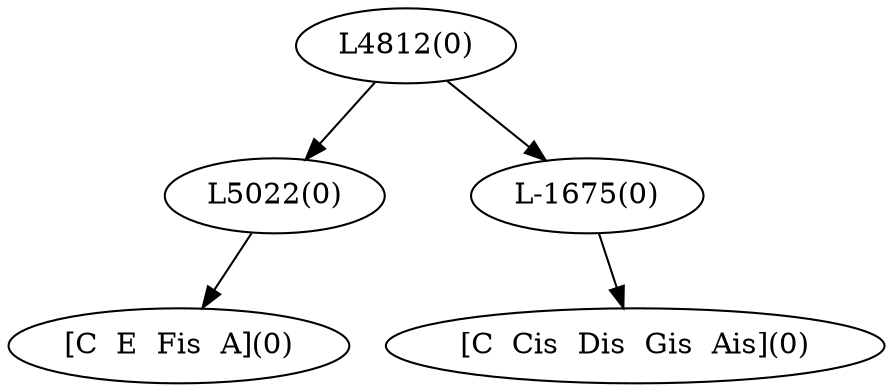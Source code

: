 digraph sample{
"L5022(0)"->"[C  E  Fis  A](0)"
"L-1675(0)"->"[C  Cis  Dis  Gis  Ais](0)"
"L4812(0)"->"L5022(0)"
"L4812(0)"->"L-1675(0)"
{rank = min; "L4812(0)"}
{rank = same; "L5022(0)"; "L-1675(0)";}
{rank = max; "[C  Cis  Dis  Gis  Ais](0)"; "[C  E  Fis  A](0)";}
}